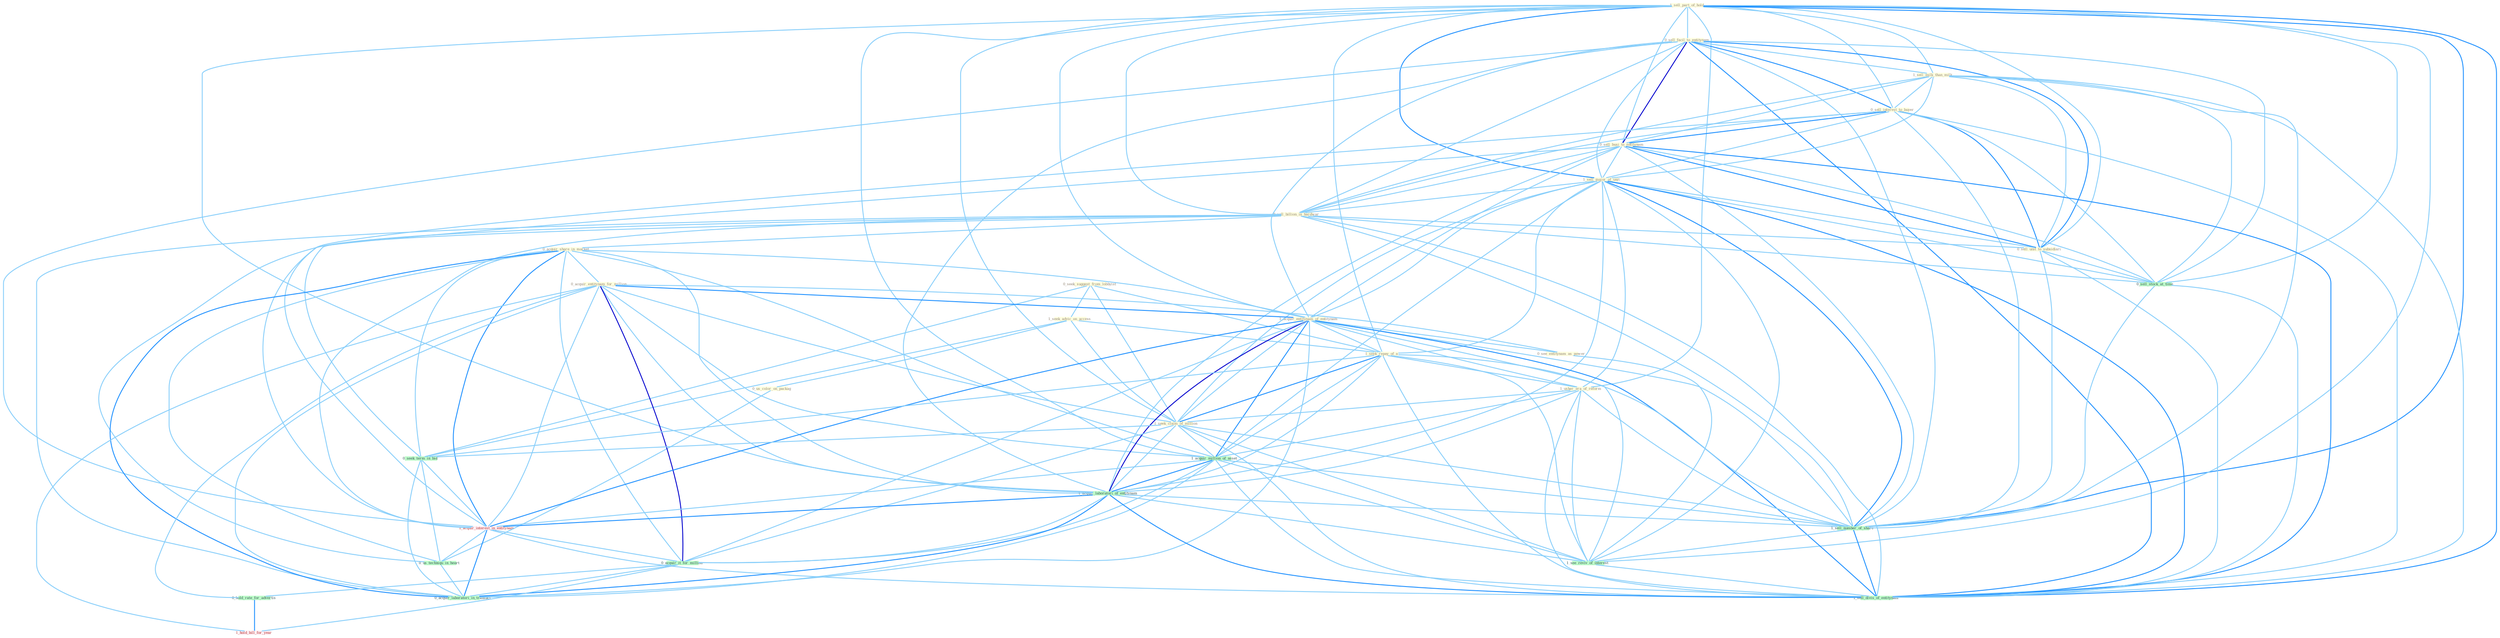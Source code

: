 Graph G{ 
    node
    [shape=polygon,style=filled,width=.5,height=.06,color="#BDFCC9",fixedsize=true,fontsize=4,
    fontcolor="#2f4f4f"];
    {node
    [color="#ffffe0", fontcolor="#8b7d6b"] "1_sell_part_of_hold " "0_sell_facil_to_entitynam " "0_seek_suggest_from_lobbyist " "1_sell_milk_than_milk " "1_seek_advic_on_access " "0_sell_interest_to_buyer " "0_sell_busi_to_entitynam " "0_us_color_on_packag " "1_sell_major_of_unit " "0_sell_billion_in_hardwar " "0_acquir_share_in_market " "0_acquir_entitynam_for_million " "1_acquir_entitynam_of_entitynam " "1_seek_repay_of_a " "1_usher_era_of_reform " "0_see_entitynam_as_power " "0_sell_unit_to_subsidiari " "1_seek_claim_of_million "}
{node [color="#fff0f5", fontcolor="#b22222"] "1_acquir_interest_in_entitynam " "1_hold_bill_for_year "}
edge [color="#B0E2FF"];

	"1_sell_part_of_hold " -- "0_sell_facil_to_entitynam " [w="1", color="#87cefa" ];
	"1_sell_part_of_hold " -- "1_sell_milk_than_milk " [w="1", color="#87cefa" ];
	"1_sell_part_of_hold " -- "0_sell_interest_to_buyer " [w="1", color="#87cefa" ];
	"1_sell_part_of_hold " -- "0_sell_busi_to_entitynam " [w="1", color="#87cefa" ];
	"1_sell_part_of_hold " -- "1_sell_major_of_unit " [w="2", color="#1e90ff" , len=0.8];
	"1_sell_part_of_hold " -- "0_sell_billion_in_hardwar " [w="1", color="#87cefa" ];
	"1_sell_part_of_hold " -- "1_acquir_entitynam_of_entitynam " [w="1", color="#87cefa" ];
	"1_sell_part_of_hold " -- "1_seek_repay_of_a " [w="1", color="#87cefa" ];
	"1_sell_part_of_hold " -- "1_usher_era_of_reform " [w="1", color="#87cefa" ];
	"1_sell_part_of_hold " -- "0_sell_unit_to_subsidiari " [w="1", color="#87cefa" ];
	"1_sell_part_of_hold " -- "1_seek_claim_of_million " [w="1", color="#87cefa" ];
	"1_sell_part_of_hold " -- "1_acquir_million_of_asset " [w="1", color="#87cefa" ];
	"1_sell_part_of_hold " -- "1_acquir_laboratori_of_entitynam " [w="1", color="#87cefa" ];
	"1_sell_part_of_hold " -- "0_sell_stock_at_time " [w="1", color="#87cefa" ];
	"1_sell_part_of_hold " -- "1_sell_number_of_share " [w="2", color="#1e90ff" , len=0.8];
	"1_sell_part_of_hold " -- "1_see_reviv_of_interest " [w="1", color="#87cefa" ];
	"1_sell_part_of_hold " -- "1_sell_divis_of_entitynam " [w="2", color="#1e90ff" , len=0.8];
	"0_sell_facil_to_entitynam " -- "1_sell_milk_than_milk " [w="1", color="#87cefa" ];
	"0_sell_facil_to_entitynam " -- "0_sell_interest_to_buyer " [w="2", color="#1e90ff" , len=0.8];
	"0_sell_facil_to_entitynam " -- "0_sell_busi_to_entitynam " [w="3", color="#0000cd" , len=0.6];
	"0_sell_facil_to_entitynam " -- "1_sell_major_of_unit " [w="1", color="#87cefa" ];
	"0_sell_facil_to_entitynam " -- "0_sell_billion_in_hardwar " [w="1", color="#87cefa" ];
	"0_sell_facil_to_entitynam " -- "1_acquir_entitynam_of_entitynam " [w="1", color="#87cefa" ];
	"0_sell_facil_to_entitynam " -- "0_sell_unit_to_subsidiari " [w="2", color="#1e90ff" , len=0.8];
	"0_sell_facil_to_entitynam " -- "1_acquir_laboratori_of_entitynam " [w="1", color="#87cefa" ];
	"0_sell_facil_to_entitynam " -- "1_acquir_interest_in_entitynam " [w="1", color="#87cefa" ];
	"0_sell_facil_to_entitynam " -- "0_sell_stock_at_time " [w="1", color="#87cefa" ];
	"0_sell_facil_to_entitynam " -- "1_sell_number_of_share " [w="1", color="#87cefa" ];
	"0_sell_facil_to_entitynam " -- "1_sell_divis_of_entitynam " [w="2", color="#1e90ff" , len=0.8];
	"0_seek_suggest_from_lobbyist " -- "1_seek_advic_on_access " [w="1", color="#87cefa" ];
	"0_seek_suggest_from_lobbyist " -- "1_seek_repay_of_a " [w="1", color="#87cefa" ];
	"0_seek_suggest_from_lobbyist " -- "1_seek_claim_of_million " [w="1", color="#87cefa" ];
	"0_seek_suggest_from_lobbyist " -- "0_seek_term_in_bid " [w="1", color="#87cefa" ];
	"1_sell_milk_than_milk " -- "0_sell_interest_to_buyer " [w="1", color="#87cefa" ];
	"1_sell_milk_than_milk " -- "0_sell_busi_to_entitynam " [w="1", color="#87cefa" ];
	"1_sell_milk_than_milk " -- "1_sell_major_of_unit " [w="1", color="#87cefa" ];
	"1_sell_milk_than_milk " -- "0_sell_billion_in_hardwar " [w="1", color="#87cefa" ];
	"1_sell_milk_than_milk " -- "0_sell_unit_to_subsidiari " [w="1", color="#87cefa" ];
	"1_sell_milk_than_milk " -- "0_sell_stock_at_time " [w="1", color="#87cefa" ];
	"1_sell_milk_than_milk " -- "1_sell_number_of_share " [w="1", color="#87cefa" ];
	"1_sell_milk_than_milk " -- "1_sell_divis_of_entitynam " [w="1", color="#87cefa" ];
	"1_seek_advic_on_access " -- "0_us_color_on_packag " [w="1", color="#87cefa" ];
	"1_seek_advic_on_access " -- "1_seek_repay_of_a " [w="1", color="#87cefa" ];
	"1_seek_advic_on_access " -- "1_seek_claim_of_million " [w="1", color="#87cefa" ];
	"1_seek_advic_on_access " -- "0_seek_term_in_bid " [w="1", color="#87cefa" ];
	"0_sell_interest_to_buyer " -- "0_sell_busi_to_entitynam " [w="2", color="#1e90ff" , len=0.8];
	"0_sell_interest_to_buyer " -- "1_sell_major_of_unit " [w="1", color="#87cefa" ];
	"0_sell_interest_to_buyer " -- "0_sell_billion_in_hardwar " [w="1", color="#87cefa" ];
	"0_sell_interest_to_buyer " -- "0_sell_unit_to_subsidiari " [w="2", color="#1e90ff" , len=0.8];
	"0_sell_interest_to_buyer " -- "1_acquir_interest_in_entitynam " [w="1", color="#87cefa" ];
	"0_sell_interest_to_buyer " -- "0_sell_stock_at_time " [w="1", color="#87cefa" ];
	"0_sell_interest_to_buyer " -- "1_sell_number_of_share " [w="1", color="#87cefa" ];
	"0_sell_interest_to_buyer " -- "1_sell_divis_of_entitynam " [w="1", color="#87cefa" ];
	"0_sell_busi_to_entitynam " -- "1_sell_major_of_unit " [w="1", color="#87cefa" ];
	"0_sell_busi_to_entitynam " -- "0_sell_billion_in_hardwar " [w="1", color="#87cefa" ];
	"0_sell_busi_to_entitynam " -- "1_acquir_entitynam_of_entitynam " [w="1", color="#87cefa" ];
	"0_sell_busi_to_entitynam " -- "0_sell_unit_to_subsidiari " [w="2", color="#1e90ff" , len=0.8];
	"0_sell_busi_to_entitynam " -- "1_acquir_laboratori_of_entitynam " [w="1", color="#87cefa" ];
	"0_sell_busi_to_entitynam " -- "1_acquir_interest_in_entitynam " [w="1", color="#87cefa" ];
	"0_sell_busi_to_entitynam " -- "0_sell_stock_at_time " [w="1", color="#87cefa" ];
	"0_sell_busi_to_entitynam " -- "1_sell_number_of_share " [w="1", color="#87cefa" ];
	"0_sell_busi_to_entitynam " -- "1_sell_divis_of_entitynam " [w="2", color="#1e90ff" , len=0.8];
	"0_us_color_on_packag " -- "0_us_techniqu_in_heart " [w="1", color="#87cefa" ];
	"1_sell_major_of_unit " -- "0_sell_billion_in_hardwar " [w="1", color="#87cefa" ];
	"1_sell_major_of_unit " -- "1_acquir_entitynam_of_entitynam " [w="1", color="#87cefa" ];
	"1_sell_major_of_unit " -- "1_seek_repay_of_a " [w="1", color="#87cefa" ];
	"1_sell_major_of_unit " -- "1_usher_era_of_reform " [w="1", color="#87cefa" ];
	"1_sell_major_of_unit " -- "0_sell_unit_to_subsidiari " [w="1", color="#87cefa" ];
	"1_sell_major_of_unit " -- "1_seek_claim_of_million " [w="1", color="#87cefa" ];
	"1_sell_major_of_unit " -- "1_acquir_million_of_asset " [w="1", color="#87cefa" ];
	"1_sell_major_of_unit " -- "1_acquir_laboratori_of_entitynam " [w="1", color="#87cefa" ];
	"1_sell_major_of_unit " -- "0_sell_stock_at_time " [w="1", color="#87cefa" ];
	"1_sell_major_of_unit " -- "1_sell_number_of_share " [w="2", color="#1e90ff" , len=0.8];
	"1_sell_major_of_unit " -- "1_see_reviv_of_interest " [w="1", color="#87cefa" ];
	"1_sell_major_of_unit " -- "1_sell_divis_of_entitynam " [w="2", color="#1e90ff" , len=0.8];
	"0_sell_billion_in_hardwar " -- "0_acquir_share_in_market " [w="1", color="#87cefa" ];
	"0_sell_billion_in_hardwar " -- "0_sell_unit_to_subsidiari " [w="1", color="#87cefa" ];
	"0_sell_billion_in_hardwar " -- "0_seek_term_in_bid " [w="1", color="#87cefa" ];
	"0_sell_billion_in_hardwar " -- "1_acquir_interest_in_entitynam " [w="1", color="#87cefa" ];
	"0_sell_billion_in_hardwar " -- "0_us_techniqu_in_heart " [w="1", color="#87cefa" ];
	"0_sell_billion_in_hardwar " -- "0_acquir_laboratori_in_transact " [w="1", color="#87cefa" ];
	"0_sell_billion_in_hardwar " -- "0_sell_stock_at_time " [w="1", color="#87cefa" ];
	"0_sell_billion_in_hardwar " -- "1_sell_number_of_share " [w="1", color="#87cefa" ];
	"0_sell_billion_in_hardwar " -- "1_sell_divis_of_entitynam " [w="1", color="#87cefa" ];
	"0_acquir_share_in_market " -- "0_acquir_entitynam_for_million " [w="1", color="#87cefa" ];
	"0_acquir_share_in_market " -- "1_acquir_entitynam_of_entitynam " [w="1", color="#87cefa" ];
	"0_acquir_share_in_market " -- "1_acquir_million_of_asset " [w="1", color="#87cefa" ];
	"0_acquir_share_in_market " -- "1_acquir_laboratori_of_entitynam " [w="1", color="#87cefa" ];
	"0_acquir_share_in_market " -- "0_seek_term_in_bid " [w="1", color="#87cefa" ];
	"0_acquir_share_in_market " -- "1_acquir_interest_in_entitynam " [w="2", color="#1e90ff" , len=0.8];
	"0_acquir_share_in_market " -- "0_us_techniqu_in_heart " [w="1", color="#87cefa" ];
	"0_acquir_share_in_market " -- "0_acquir_it_for_million " [w="1", color="#87cefa" ];
	"0_acquir_share_in_market " -- "0_acquir_laboratori_in_transact " [w="2", color="#1e90ff" , len=0.8];
	"0_acquir_entitynam_for_million " -- "1_acquir_entitynam_of_entitynam " [w="2", color="#1e90ff" , len=0.8];
	"0_acquir_entitynam_for_million " -- "0_see_entitynam_as_power " [w="1", color="#87cefa" ];
	"0_acquir_entitynam_for_million " -- "1_seek_claim_of_million " [w="1", color="#87cefa" ];
	"0_acquir_entitynam_for_million " -- "1_acquir_million_of_asset " [w="1", color="#87cefa" ];
	"0_acquir_entitynam_for_million " -- "1_acquir_laboratori_of_entitynam " [w="1", color="#87cefa" ];
	"0_acquir_entitynam_for_million " -- "1_acquir_interest_in_entitynam " [w="1", color="#87cefa" ];
	"0_acquir_entitynam_for_million " -- "0_acquir_it_for_million " [w="3", color="#0000cd" , len=0.6];
	"0_acquir_entitynam_for_million " -- "0_hold_rate_for_advertis " [w="1", color="#87cefa" ];
	"0_acquir_entitynam_for_million " -- "0_acquir_laboratori_in_transact " [w="1", color="#87cefa" ];
	"0_acquir_entitynam_for_million " -- "1_hold_bill_for_year " [w="1", color="#87cefa" ];
	"1_acquir_entitynam_of_entitynam " -- "1_seek_repay_of_a " [w="1", color="#87cefa" ];
	"1_acquir_entitynam_of_entitynam " -- "1_usher_era_of_reform " [w="1", color="#87cefa" ];
	"1_acquir_entitynam_of_entitynam " -- "0_see_entitynam_as_power " [w="1", color="#87cefa" ];
	"1_acquir_entitynam_of_entitynam " -- "1_seek_claim_of_million " [w="1", color="#87cefa" ];
	"1_acquir_entitynam_of_entitynam " -- "1_acquir_million_of_asset " [w="2", color="#1e90ff" , len=0.8];
	"1_acquir_entitynam_of_entitynam " -- "1_acquir_laboratori_of_entitynam " [w="3", color="#0000cd" , len=0.6];
	"1_acquir_entitynam_of_entitynam " -- "1_acquir_interest_in_entitynam " [w="2", color="#1e90ff" , len=0.8];
	"1_acquir_entitynam_of_entitynam " -- "0_acquir_it_for_million " [w="1", color="#87cefa" ];
	"1_acquir_entitynam_of_entitynam " -- "0_acquir_laboratori_in_transact " [w="1", color="#87cefa" ];
	"1_acquir_entitynam_of_entitynam " -- "1_sell_number_of_share " [w="1", color="#87cefa" ];
	"1_acquir_entitynam_of_entitynam " -- "1_see_reviv_of_interest " [w="1", color="#87cefa" ];
	"1_acquir_entitynam_of_entitynam " -- "1_sell_divis_of_entitynam " [w="2", color="#1e90ff" , len=0.8];
	"1_seek_repay_of_a " -- "1_usher_era_of_reform " [w="1", color="#87cefa" ];
	"1_seek_repay_of_a " -- "1_seek_claim_of_million " [w="2", color="#1e90ff" , len=0.8];
	"1_seek_repay_of_a " -- "1_acquir_million_of_asset " [w="1", color="#87cefa" ];
	"1_seek_repay_of_a " -- "1_acquir_laboratori_of_entitynam " [w="1", color="#87cefa" ];
	"1_seek_repay_of_a " -- "0_seek_term_in_bid " [w="1", color="#87cefa" ];
	"1_seek_repay_of_a " -- "1_sell_number_of_share " [w="1", color="#87cefa" ];
	"1_seek_repay_of_a " -- "1_see_reviv_of_interest " [w="1", color="#87cefa" ];
	"1_seek_repay_of_a " -- "1_sell_divis_of_entitynam " [w="1", color="#87cefa" ];
	"1_usher_era_of_reform " -- "1_seek_claim_of_million " [w="1", color="#87cefa" ];
	"1_usher_era_of_reform " -- "1_acquir_million_of_asset " [w="1", color="#87cefa" ];
	"1_usher_era_of_reform " -- "1_acquir_laboratori_of_entitynam " [w="1", color="#87cefa" ];
	"1_usher_era_of_reform " -- "1_sell_number_of_share " [w="1", color="#87cefa" ];
	"1_usher_era_of_reform " -- "1_see_reviv_of_interest " [w="1", color="#87cefa" ];
	"1_usher_era_of_reform " -- "1_sell_divis_of_entitynam " [w="1", color="#87cefa" ];
	"0_see_entitynam_as_power " -- "1_see_reviv_of_interest " [w="1", color="#87cefa" ];
	"0_sell_unit_to_subsidiari " -- "0_sell_stock_at_time " [w="1", color="#87cefa" ];
	"0_sell_unit_to_subsidiari " -- "1_sell_number_of_share " [w="1", color="#87cefa" ];
	"0_sell_unit_to_subsidiari " -- "1_sell_divis_of_entitynam " [w="1", color="#87cefa" ];
	"1_seek_claim_of_million " -- "1_acquir_million_of_asset " [w="1", color="#87cefa" ];
	"1_seek_claim_of_million " -- "1_acquir_laboratori_of_entitynam " [w="1", color="#87cefa" ];
	"1_seek_claim_of_million " -- "0_seek_term_in_bid " [w="1", color="#87cefa" ];
	"1_seek_claim_of_million " -- "0_acquir_it_for_million " [w="1", color="#87cefa" ];
	"1_seek_claim_of_million " -- "1_sell_number_of_share " [w="1", color="#87cefa" ];
	"1_seek_claim_of_million " -- "1_see_reviv_of_interest " [w="1", color="#87cefa" ];
	"1_seek_claim_of_million " -- "1_sell_divis_of_entitynam " [w="1", color="#87cefa" ];
	"1_acquir_million_of_asset " -- "1_acquir_laboratori_of_entitynam " [w="2", color="#1e90ff" , len=0.8];
	"1_acquir_million_of_asset " -- "1_acquir_interest_in_entitynam " [w="1", color="#87cefa" ];
	"1_acquir_million_of_asset " -- "0_acquir_it_for_million " [w="1", color="#87cefa" ];
	"1_acquir_million_of_asset " -- "0_acquir_laboratori_in_transact " [w="1", color="#87cefa" ];
	"1_acquir_million_of_asset " -- "1_sell_number_of_share " [w="1", color="#87cefa" ];
	"1_acquir_million_of_asset " -- "1_see_reviv_of_interest " [w="1", color="#87cefa" ];
	"1_acquir_million_of_asset " -- "1_sell_divis_of_entitynam " [w="1", color="#87cefa" ];
	"1_acquir_laboratori_of_entitynam " -- "1_acquir_interest_in_entitynam " [w="2", color="#1e90ff" , len=0.8];
	"1_acquir_laboratori_of_entitynam " -- "0_acquir_it_for_million " [w="1", color="#87cefa" ];
	"1_acquir_laboratori_of_entitynam " -- "0_acquir_laboratori_in_transact " [w="2", color="#1e90ff" , len=0.8];
	"1_acquir_laboratori_of_entitynam " -- "1_sell_number_of_share " [w="1", color="#87cefa" ];
	"1_acquir_laboratori_of_entitynam " -- "1_see_reviv_of_interest " [w="1", color="#87cefa" ];
	"1_acquir_laboratori_of_entitynam " -- "1_sell_divis_of_entitynam " [w="2", color="#1e90ff" , len=0.8];
	"0_seek_term_in_bid " -- "1_acquir_interest_in_entitynam " [w="1", color="#87cefa" ];
	"0_seek_term_in_bid " -- "0_us_techniqu_in_heart " [w="1", color="#87cefa" ];
	"0_seek_term_in_bid " -- "0_acquir_laboratori_in_transact " [w="1", color="#87cefa" ];
	"1_acquir_interest_in_entitynam " -- "0_us_techniqu_in_heart " [w="1", color="#87cefa" ];
	"1_acquir_interest_in_entitynam " -- "0_acquir_it_for_million " [w="1", color="#87cefa" ];
	"1_acquir_interest_in_entitynam " -- "0_acquir_laboratori_in_transact " [w="2", color="#1e90ff" , len=0.8];
	"1_acquir_interest_in_entitynam " -- "1_sell_divis_of_entitynam " [w="1", color="#87cefa" ];
	"0_us_techniqu_in_heart " -- "0_acquir_laboratori_in_transact " [w="1", color="#87cefa" ];
	"0_acquir_it_for_million " -- "0_hold_rate_for_advertis " [w="1", color="#87cefa" ];
	"0_acquir_it_for_million " -- "0_acquir_laboratori_in_transact " [w="1", color="#87cefa" ];
	"0_acquir_it_for_million " -- "1_hold_bill_for_year " [w="1", color="#87cefa" ];
	"0_hold_rate_for_advertis " -- "1_hold_bill_for_year " [w="2", color="#1e90ff" , len=0.8];
	"0_sell_stock_at_time " -- "1_sell_number_of_share " [w="1", color="#87cefa" ];
	"0_sell_stock_at_time " -- "1_sell_divis_of_entitynam " [w="1", color="#87cefa" ];
	"1_sell_number_of_share " -- "1_see_reviv_of_interest " [w="1", color="#87cefa" ];
	"1_sell_number_of_share " -- "1_sell_divis_of_entitynam " [w="2", color="#1e90ff" , len=0.8];
	"1_see_reviv_of_interest " -- "1_sell_divis_of_entitynam " [w="1", color="#87cefa" ];
}